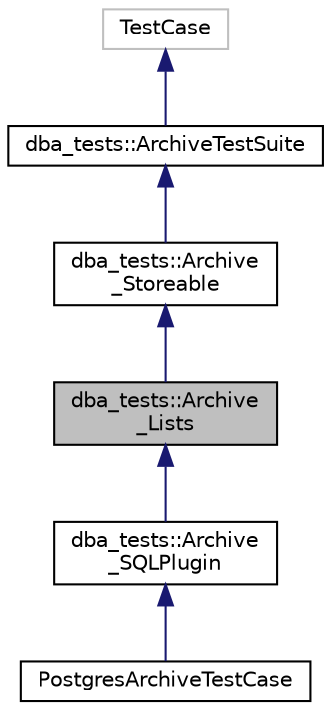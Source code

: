 digraph "dba_tests::Archive_Lists"
{
  edge [fontname="Helvetica",fontsize="10",labelfontname="Helvetica",labelfontsize="10"];
  node [fontname="Helvetica",fontsize="10",shape=record];
  Node1 [label="dba_tests::Archive\l_Lists",height=0.2,width=0.4,color="black", fillcolor="grey75", style="filled" fontcolor="black"];
  Node2 -> Node1 [dir="back",color="midnightblue",fontsize="10",style="solid",fontname="Helvetica"];
  Node2 [label="dba_tests::Archive\l_Storeable",height=0.2,width=0.4,color="black", fillcolor="white", style="filled",URL="$classdba__tests_1_1_archive___storeable.html"];
  Node3 -> Node2 [dir="back",color="midnightblue",fontsize="10",style="solid",fontname="Helvetica"];
  Node3 [label="dba_tests::ArchiveTestSuite",height=0.2,width=0.4,color="black", fillcolor="white", style="filled",URL="$classdba__tests_1_1_archive_test_suite.html"];
  Node4 -> Node3 [dir="back",color="midnightblue",fontsize="10",style="solid",fontname="Helvetica"];
  Node4 [label="TestCase",height=0.2,width=0.4,color="grey75", fillcolor="white", style="filled"];
  Node1 -> Node5 [dir="back",color="midnightblue",fontsize="10",style="solid",fontname="Helvetica"];
  Node5 [label="dba_tests::Archive\l_SQLPlugin",height=0.2,width=0.4,color="black", fillcolor="white", style="filled",URL="$classdba__tests_1_1_archive___s_q_l_plugin.html"];
  Node5 -> Node6 [dir="back",color="midnightblue",fontsize="10",style="solid",fontname="Helvetica"];
  Node6 [label="PostgresArchiveTestCase",height=0.2,width=0.4,color="black", fillcolor="white", style="filled",URL="$class_postgres_archive_test_case.html"];
}
